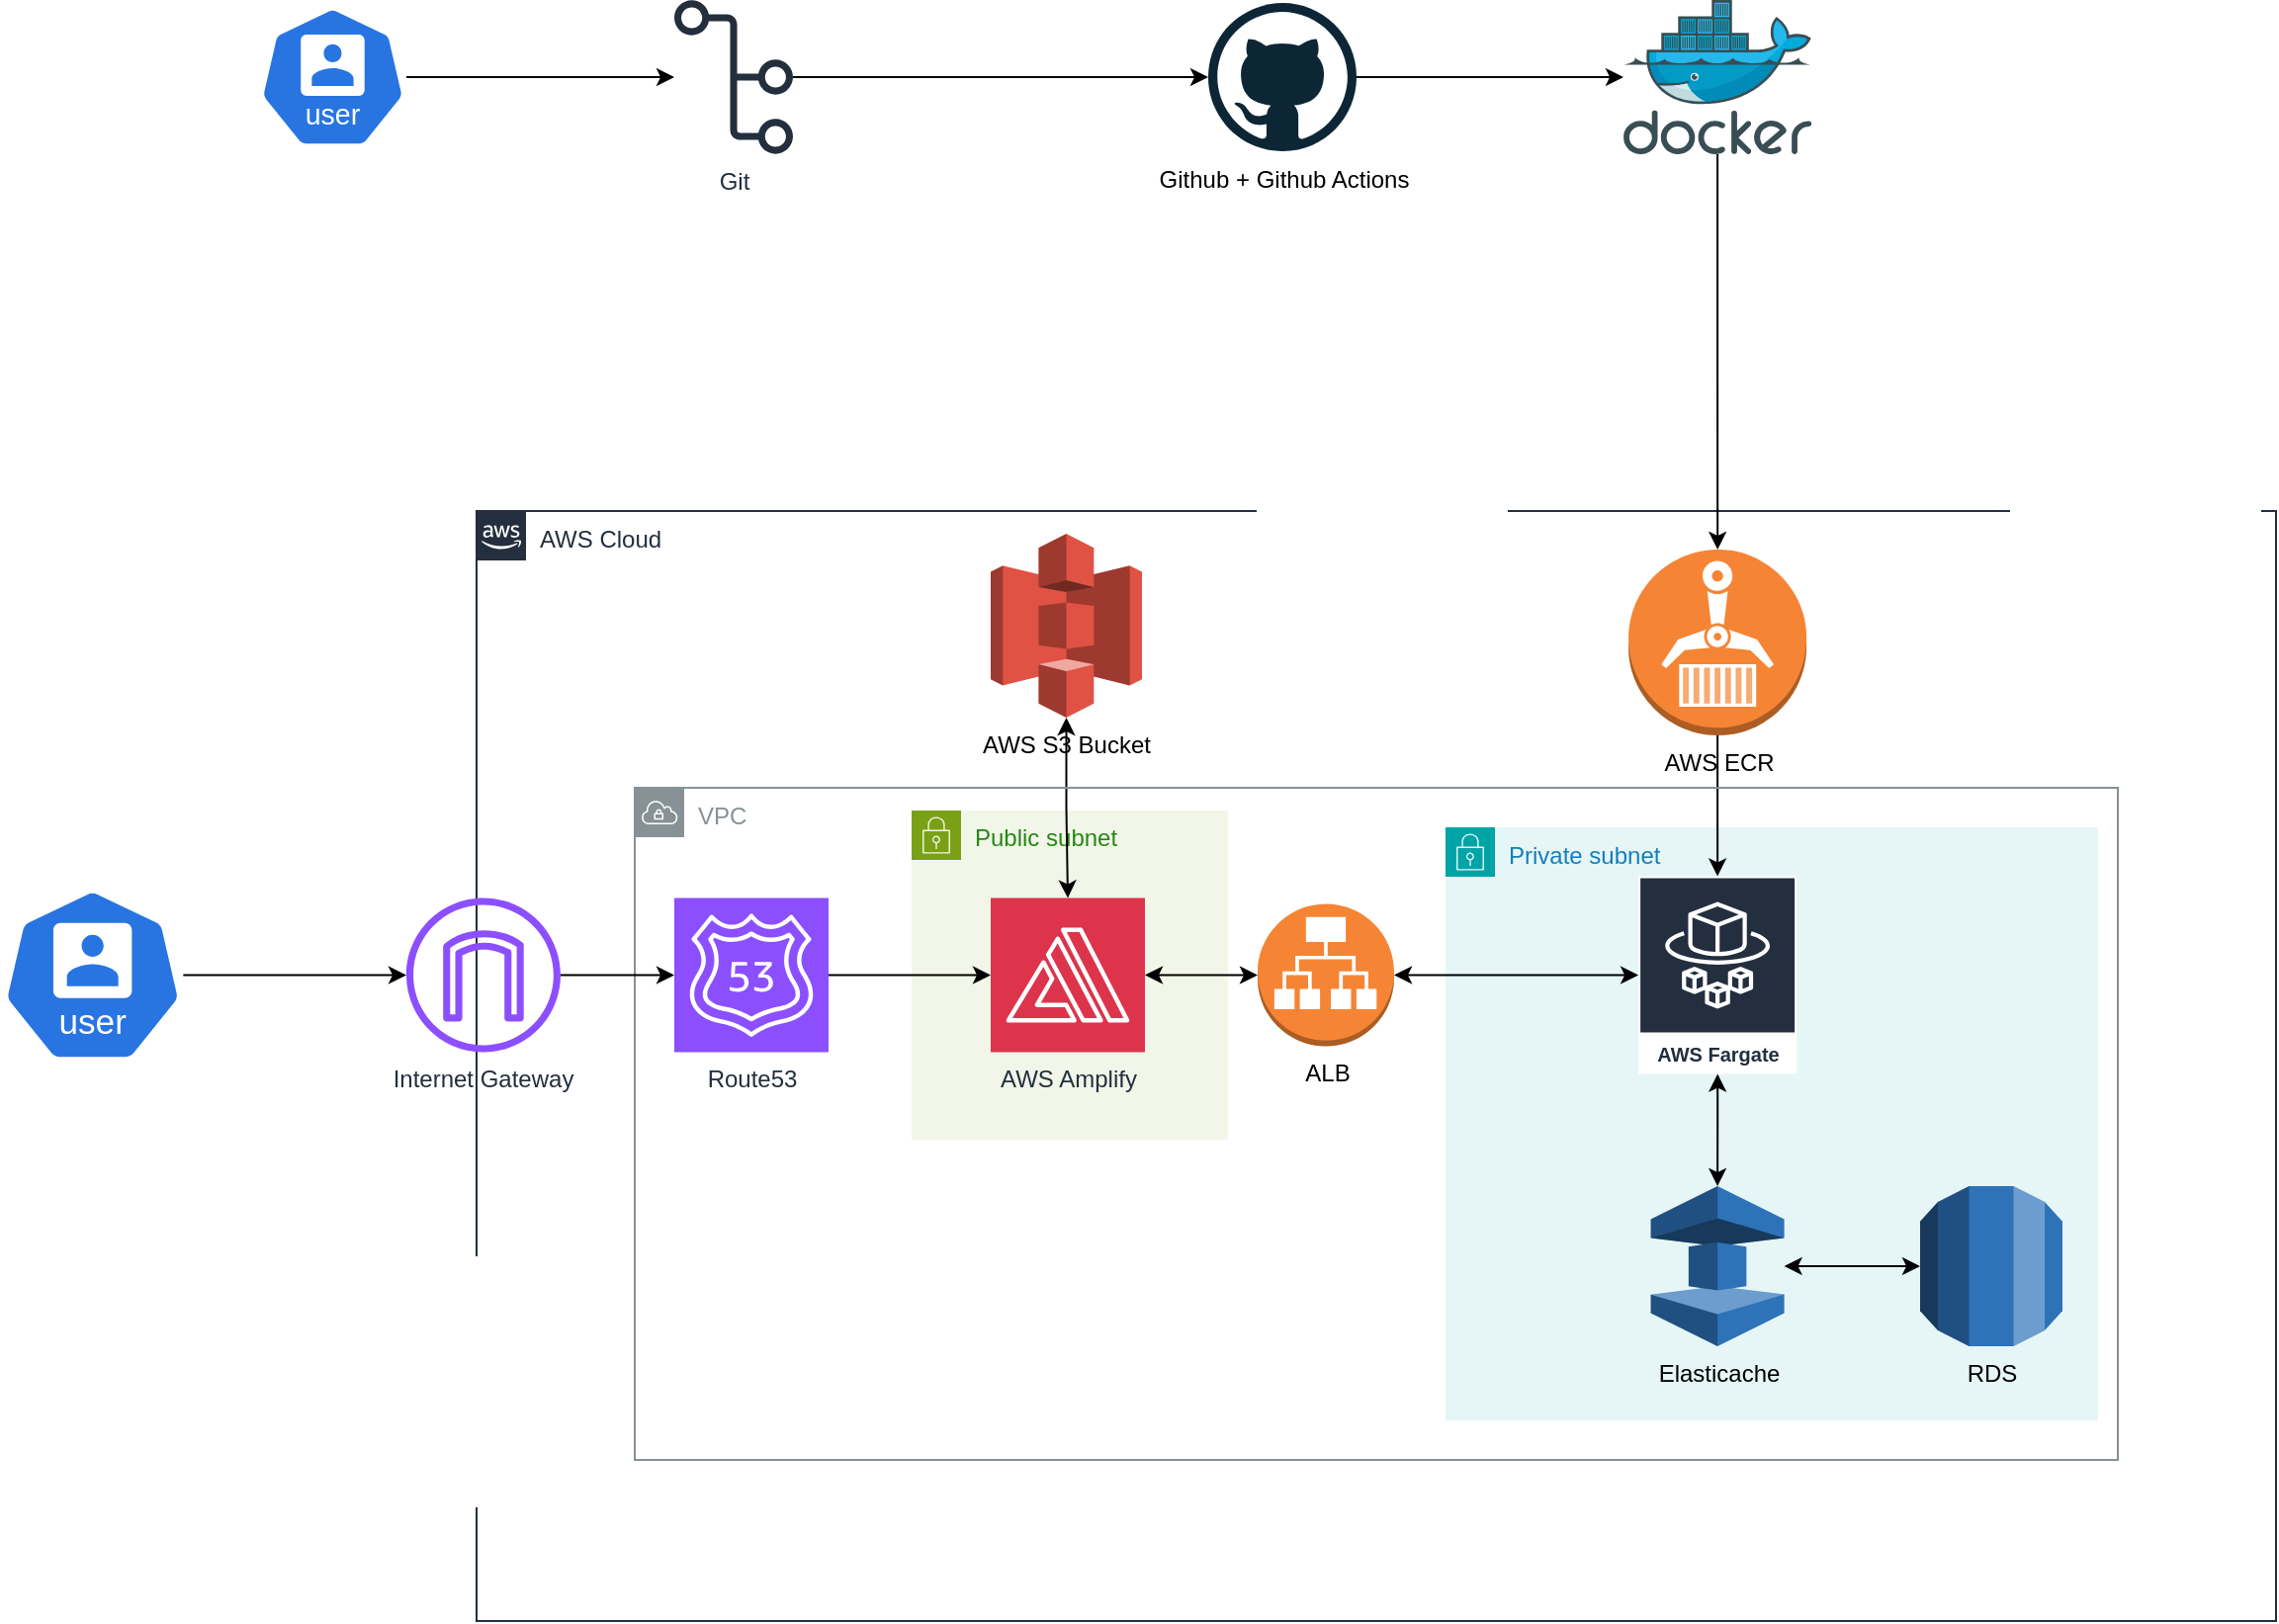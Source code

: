 <mxfile version="28.0.6" pages="2">
  <diagram name="Page-1" id="MR1L3E7EyAJXu9_P_bUc">
    <mxGraphModel dx="1527" dy="1295" grid="1" gridSize="10" guides="1" tooltips="1" connect="1" arrows="1" fold="1" page="1" pageScale="1" pageWidth="850" pageHeight="1100" math="0" shadow="0">
      <root>
        <mxCell id="0" />
        <mxCell id="1" parent="0" />
        <mxCell id="3I-46qMs5dw9miOmev2B-2" value="AWS Cloud" style="points=[[0,0],[0.25,0],[0.5,0],[0.75,0],[1,0],[1,0.25],[1,0.5],[1,0.75],[1,1],[0.75,1],[0.5,1],[0.25,1],[0,1],[0,0.75],[0,0.5],[0,0.25]];outlineConnect=0;gradientColor=none;html=1;whiteSpace=wrap;fontSize=12;fontStyle=0;container=1;pointerEvents=0;collapsible=0;recursiveResize=0;shape=mxgraph.aws4.group;grIcon=mxgraph.aws4.group_aws_cloud_alt;strokeColor=#232F3E;fillColor=none;verticalAlign=top;align=left;spacingLeft=30;fontColor=#232F3E;dashed=0;" vertex="1" parent="1">
          <mxGeometry x="1280" y="358.5" width="910" height="561.5" as="geometry" />
        </mxCell>
        <mxCell id="3I-46qMs5dw9miOmev2B-36" value="Private subnet" style="points=[[0,0],[0.25,0],[0.5,0],[0.75,0],[1,0],[1,0.25],[1,0.5],[1,0.75],[1,1],[0.75,1],[0.5,1],[0.25,1],[0,1],[0,0.75],[0,0.5],[0,0.25]];outlineConnect=0;gradientColor=none;html=1;whiteSpace=wrap;fontSize=12;fontStyle=0;container=1;pointerEvents=0;collapsible=0;recursiveResize=0;shape=mxgraph.aws4.group;grIcon=mxgraph.aws4.group_security_group;grStroke=0;strokeColor=#00A4A6;fillColor=#E6F6F7;verticalAlign=top;align=left;spacingLeft=30;fontColor=#147EBA;dashed=0;" vertex="1" parent="3I-46qMs5dw9miOmev2B-2">
          <mxGeometry x="490" y="160" width="330" height="300" as="geometry" />
        </mxCell>
        <mxCell id="3I-46qMs5dw9miOmev2B-11" value="Public subnet" style="points=[[0,0],[0.25,0],[0.5,0],[0.75,0],[1,0],[1,0.25],[1,0.5],[1,0.75],[1,1],[0.75,1],[0.5,1],[0.25,1],[0,1],[0,0.75],[0,0.5],[0,0.25]];outlineConnect=0;gradientColor=none;html=1;whiteSpace=wrap;fontSize=12;fontStyle=0;container=1;pointerEvents=0;collapsible=0;recursiveResize=0;shape=mxgraph.aws4.group;grIcon=mxgraph.aws4.group_security_group;grStroke=0;strokeColor=#7AA116;fillColor=#F2F6E8;verticalAlign=top;align=left;spacingLeft=30;fontColor=#248814;dashed=0;" vertex="1" parent="3I-46qMs5dw9miOmev2B-2">
          <mxGeometry x="220" y="151.5" width="160" height="166.5" as="geometry" />
        </mxCell>
        <mxCell id="3I-46qMs5dw9miOmev2B-12" value="AWS Amplify" style="sketch=0;points=[[0,0,0],[0.25,0,0],[0.5,0,0],[0.75,0,0],[1,0,0],[0,1,0],[0.25,1,0],[0.5,1,0],[0.75,1,0],[1,1,0],[0,0.25,0],[0,0.5,0],[0,0.75,0],[1,0.25,0],[1,0.5,0],[1,0.75,0]];outlineConnect=0;fontColor=#232F3E;fillColor=#DD344C;strokeColor=#ffffff;dashed=0;verticalLabelPosition=bottom;verticalAlign=top;align=center;html=1;fontSize=12;fontStyle=0;aspect=fixed;shape=mxgraph.aws4.resourceIcon;resIcon=mxgraph.aws4.amplify;" vertex="1" parent="3I-46qMs5dw9miOmev2B-11">
          <mxGeometry x="40" y="44.25" width="78" height="78" as="geometry" />
        </mxCell>
        <mxCell id="3I-46qMs5dw9miOmev2B-26" style="edgeStyle=orthogonalEdgeStyle;rounded=0;orthogonalLoop=1;jettySize=auto;html=1;" edge="1" parent="3I-46qMs5dw9miOmev2B-2" source="3I-46qMs5dw9miOmev2B-13" target="3I-46qMs5dw9miOmev2B-25">
          <mxGeometry relative="1" as="geometry" />
        </mxCell>
        <mxCell id="3I-46qMs5dw9miOmev2B-13" value="AWS ECR" style="outlineConnect=0;dashed=0;verticalLabelPosition=bottom;verticalAlign=top;align=center;html=1;shape=mxgraph.aws3.ecr;fillColor=#F58534;gradientColor=none;" vertex="1" parent="3I-46qMs5dw9miOmev2B-2">
          <mxGeometry x="582.56" y="19.5" width="90" height="94" as="geometry" />
        </mxCell>
        <mxCell id="3I-46qMs5dw9miOmev2B-23" style="edgeStyle=orthogonalEdgeStyle;rounded=0;orthogonalLoop=1;jettySize=auto;html=1;startArrow=classic;startFill=1;" edge="1" parent="3I-46qMs5dw9miOmev2B-2" source="3I-46qMs5dw9miOmev2B-15" target="3I-46qMs5dw9miOmev2B-12">
          <mxGeometry relative="1" as="geometry" />
        </mxCell>
        <mxCell id="3I-46qMs5dw9miOmev2B-15" value="AWS S3 Bucket" style="outlineConnect=0;dashed=0;verticalLabelPosition=bottom;verticalAlign=top;align=center;html=1;shape=mxgraph.aws3.s3;fillColor=#E05243;gradientColor=none;" vertex="1" parent="3I-46qMs5dw9miOmev2B-2">
          <mxGeometry x="260" y="11.5" width="76.5" height="93" as="geometry" />
        </mxCell>
        <mxCell id="3I-46qMs5dw9miOmev2B-16" value="Route53" style="sketch=0;points=[[0,0,0],[0.25,0,0],[0.5,0,0],[0.75,0,0],[1,0,0],[0,1,0],[0.25,1,0],[0.5,1,0],[0.75,1,0],[1,1,0],[0,0.25,0],[0,0.5,0],[0,0.75,0],[1,0.25,0],[1,0.5,0],[1,0.75,0]];outlineConnect=0;fontColor=#232F3E;fillColor=#8C4FFF;strokeColor=#ffffff;dashed=0;verticalLabelPosition=bottom;verticalAlign=top;align=center;html=1;fontSize=12;fontStyle=0;aspect=fixed;shape=mxgraph.aws4.resourceIcon;resIcon=mxgraph.aws4.route_53;" vertex="1" parent="3I-46qMs5dw9miOmev2B-2">
          <mxGeometry x="100" y="195.75" width="78" height="78" as="geometry" />
        </mxCell>
        <mxCell id="3I-46qMs5dw9miOmev2B-22" style="edgeStyle=orthogonalEdgeStyle;rounded=0;orthogonalLoop=1;jettySize=auto;html=1;entryX=0;entryY=0.5;entryDx=0;entryDy=0;entryPerimeter=0;" edge="1" parent="3I-46qMs5dw9miOmev2B-2" source="3I-46qMs5dw9miOmev2B-16" target="3I-46qMs5dw9miOmev2B-12">
          <mxGeometry relative="1" as="geometry" />
        </mxCell>
        <mxCell id="3I-46qMs5dw9miOmev2B-24" value="VPC" style="sketch=0;outlineConnect=0;gradientColor=none;html=1;whiteSpace=wrap;fontSize=12;fontStyle=0;shape=mxgraph.aws4.group;grIcon=mxgraph.aws4.group_vpc;strokeColor=#879196;fillColor=none;verticalAlign=top;align=left;spacingLeft=30;fontColor=#879196;dashed=0;" vertex="1" parent="3I-46qMs5dw9miOmev2B-2">
          <mxGeometry x="80" y="140" width="750" height="340" as="geometry" />
        </mxCell>
        <mxCell id="3I-46qMs5dw9miOmev2B-31" style="edgeStyle=orthogonalEdgeStyle;rounded=0;orthogonalLoop=1;jettySize=auto;html=1;startArrow=classic;startFill=1;" edge="1" parent="3I-46qMs5dw9miOmev2B-2" source="3I-46qMs5dw9miOmev2B-25" target="3I-46qMs5dw9miOmev2B-30">
          <mxGeometry relative="1" as="geometry" />
        </mxCell>
        <mxCell id="3I-46qMs5dw9miOmev2B-25" value="AWS Fargate" style="sketch=0;outlineConnect=0;fontColor=#232F3E;gradientColor=none;strokeColor=#ffffff;fillColor=#232F3E;dashed=0;verticalLabelPosition=middle;verticalAlign=bottom;align=center;html=1;whiteSpace=wrap;fontSize=10;fontStyle=1;spacing=3;shape=mxgraph.aws4.productIcon;prIcon=mxgraph.aws4.fargate;" vertex="1" parent="3I-46qMs5dw9miOmev2B-2">
          <mxGeometry x="587.56" y="184.75" width="80" height="100" as="geometry" />
        </mxCell>
        <mxCell id="3I-46qMs5dw9miOmev2B-29" style="edgeStyle=orthogonalEdgeStyle;rounded=0;orthogonalLoop=1;jettySize=auto;html=1;startArrow=classic;startFill=1;" edge="1" parent="3I-46qMs5dw9miOmev2B-2" source="3I-46qMs5dw9miOmev2B-27" target="3I-46qMs5dw9miOmev2B-25">
          <mxGeometry relative="1" as="geometry" />
        </mxCell>
        <mxCell id="3I-46qMs5dw9miOmev2B-27" value="ALB" style="outlineConnect=0;dashed=0;verticalLabelPosition=bottom;verticalAlign=top;align=center;html=1;shape=mxgraph.aws3.application_load_balancer;fillColor=#F58534;gradientColor=none;" vertex="1" parent="3I-46qMs5dw9miOmev2B-2">
          <mxGeometry x="395" y="198.75" width="69" height="72" as="geometry" />
        </mxCell>
        <mxCell id="3I-46qMs5dw9miOmev2B-28" style="edgeStyle=orthogonalEdgeStyle;rounded=0;orthogonalLoop=1;jettySize=auto;html=1;startArrow=classic;startFill=1;" edge="1" parent="3I-46qMs5dw9miOmev2B-2" source="3I-46qMs5dw9miOmev2B-12" target="3I-46qMs5dw9miOmev2B-27">
          <mxGeometry relative="1" as="geometry" />
        </mxCell>
        <mxCell id="3I-46qMs5dw9miOmev2B-33" style="edgeStyle=orthogonalEdgeStyle;rounded=0;orthogonalLoop=1;jettySize=auto;html=1;startArrow=classic;startFill=1;" edge="1" parent="3I-46qMs5dw9miOmev2B-2" source="3I-46qMs5dw9miOmev2B-30" target="3I-46qMs5dw9miOmev2B-32">
          <mxGeometry relative="1" as="geometry" />
        </mxCell>
        <mxCell id="3I-46qMs5dw9miOmev2B-30" value="Elasticache" style="outlineConnect=0;dashed=0;verticalLabelPosition=bottom;verticalAlign=top;align=center;html=1;shape=mxgraph.aws3.elasticache;fillColor=#2E73B8;gradientColor=none;" vertex="1" parent="3I-46qMs5dw9miOmev2B-2">
          <mxGeometry x="593.81" y="341.5" width="67.5" height="81" as="geometry" />
        </mxCell>
        <mxCell id="3I-46qMs5dw9miOmev2B-32" value="RDS" style="outlineConnect=0;dashed=0;verticalLabelPosition=bottom;verticalAlign=top;align=center;html=1;shape=mxgraph.aws3.rds;fillColor=#2E73B8;gradientColor=none;" vertex="1" parent="3I-46qMs5dw9miOmev2B-2">
          <mxGeometry x="730" y="341.5" width="72" height="81" as="geometry" />
        </mxCell>
        <mxCell id="3I-46qMs5dw9miOmev2B-10" style="edgeStyle=orthogonalEdgeStyle;rounded=0;orthogonalLoop=1;jettySize=auto;html=1;" edge="1" parent="1" source="3I-46qMs5dw9miOmev2B-4" target="3I-46qMs5dw9miOmev2B-9">
          <mxGeometry relative="1" as="geometry" />
        </mxCell>
        <mxCell id="3I-46qMs5dw9miOmev2B-4" value="Github + Github Actions" style="dashed=0;outlineConnect=0;html=1;align=center;labelPosition=center;verticalLabelPosition=bottom;verticalAlign=top;shape=mxgraph.weblogos.github" vertex="1" parent="1">
          <mxGeometry x="1650" y="101.5" width="75" height="75" as="geometry" />
        </mxCell>
        <mxCell id="3I-46qMs5dw9miOmev2B-7" style="edgeStyle=orthogonalEdgeStyle;rounded=0;orthogonalLoop=1;jettySize=auto;html=1;" edge="1" parent="1" source="3I-46qMs5dw9miOmev2B-5" target="3I-46qMs5dw9miOmev2B-4">
          <mxGeometry relative="1" as="geometry" />
        </mxCell>
        <mxCell id="3I-46qMs5dw9miOmev2B-5" value="Git" style="sketch=0;outlineConnect=0;fontColor=#232F3E;gradientColor=none;fillColor=#232F3D;strokeColor=none;dashed=0;verticalLabelPosition=bottom;verticalAlign=top;align=center;html=1;fontSize=12;fontStyle=0;aspect=fixed;pointerEvents=1;shape=mxgraph.aws4.git_repository;" vertex="1" parent="1">
          <mxGeometry x="1380" y="100" width="60" height="78" as="geometry" />
        </mxCell>
        <mxCell id="3I-46qMs5dw9miOmev2B-8" style="edgeStyle=orthogonalEdgeStyle;rounded=0;orthogonalLoop=1;jettySize=auto;html=1;" edge="1" parent="1" source="3I-46qMs5dw9miOmev2B-6" target="3I-46qMs5dw9miOmev2B-5">
          <mxGeometry relative="1" as="geometry" />
        </mxCell>
        <mxCell id="3I-46qMs5dw9miOmev2B-6" value="" style="aspect=fixed;sketch=0;html=1;dashed=0;whitespace=wrap;verticalLabelPosition=bottom;verticalAlign=top;fillColor=#2875E2;strokeColor=#ffffff;points=[[0.005,0.63,0],[0.1,0.2,0],[0.9,0.2,0],[0.5,0,0],[0.995,0.63,0],[0.72,0.99,0],[0.5,1,0],[0.28,0.99,0]];shape=mxgraph.kubernetes.icon2;kubernetesLabel=1;prIcon=user" vertex="1" parent="1">
          <mxGeometry x="1170" y="103.25" width="74.48" height="71.5" as="geometry" />
        </mxCell>
        <mxCell id="3I-46qMs5dw9miOmev2B-19" style="edgeStyle=orthogonalEdgeStyle;rounded=0;orthogonalLoop=1;jettySize=auto;html=1;" edge="1" parent="1" source="3I-46qMs5dw9miOmev2B-9" target="3I-46qMs5dw9miOmev2B-13">
          <mxGeometry relative="1" as="geometry" />
        </mxCell>
        <mxCell id="3I-46qMs5dw9miOmev2B-9" value="" style="image;sketch=0;aspect=fixed;html=1;points=[];align=center;fontSize=12;image=img/lib/mscae/Docker.svg;" vertex="1" parent="1">
          <mxGeometry x="1860" y="100" width="95.12" height="78" as="geometry" />
        </mxCell>
        <mxCell id="3I-46qMs5dw9miOmev2B-18" value="Internet Gateway" style="sketch=0;outlineConnect=0;fontColor=#232F3E;gradientColor=none;fillColor=#8C4FFF;strokeColor=none;dashed=0;verticalLabelPosition=bottom;verticalAlign=top;align=center;html=1;fontSize=12;fontStyle=0;aspect=fixed;pointerEvents=1;shape=mxgraph.aws4.internet_gateway;" vertex="1" parent="1">
          <mxGeometry x="1244.48" y="554.25" width="78" height="78" as="geometry" />
        </mxCell>
        <mxCell id="3I-46qMs5dw9miOmev2B-21" style="edgeStyle=orthogonalEdgeStyle;rounded=0;orthogonalLoop=1;jettySize=auto;html=1;entryX=0;entryY=0.5;entryDx=0;entryDy=0;entryPerimeter=0;" edge="1" parent="1" source="3I-46qMs5dw9miOmev2B-18" target="3I-46qMs5dw9miOmev2B-16">
          <mxGeometry relative="1" as="geometry" />
        </mxCell>
        <mxCell id="3I-46qMs5dw9miOmev2B-35" style="edgeStyle=orthogonalEdgeStyle;rounded=0;orthogonalLoop=1;jettySize=auto;html=1;" edge="1" parent="1" source="3I-46qMs5dw9miOmev2B-34" target="3I-46qMs5dw9miOmev2B-18">
          <mxGeometry relative="1" as="geometry" />
        </mxCell>
        <mxCell id="3I-46qMs5dw9miOmev2B-34" value="" style="aspect=fixed;sketch=0;html=1;dashed=0;whitespace=wrap;verticalLabelPosition=bottom;verticalAlign=top;fillColor=#2875E2;strokeColor=#ffffff;points=[[0.005,0.63,0],[0.1,0.2,0],[0.9,0.2,0],[0.5,0,0],[0.995,0.63,0],[0.72,0.99,0],[0.5,1,0],[0.28,0.99,0]];shape=mxgraph.kubernetes.icon2;kubernetesLabel=1;prIcon=user" vertex="1" parent="1">
          <mxGeometry x="1040" y="549.25" width="91.67" height="88" as="geometry" />
        </mxCell>
      </root>
    </mxGraphModel>
  </diagram>
  <diagram id="fbQpOce9XygJjrqumG4C" name="Page-2">
    <mxGraphModel grid="1" page="1" gridSize="10" guides="1" tooltips="1" connect="1" arrows="1" fold="1" pageScale="1" pageWidth="850" pageHeight="1100" math="0" shadow="0">
      <root>
        <mxCell id="0" />
        <mxCell id="1" parent="0" />
      </root>
    </mxGraphModel>
  </diagram>
</mxfile>

